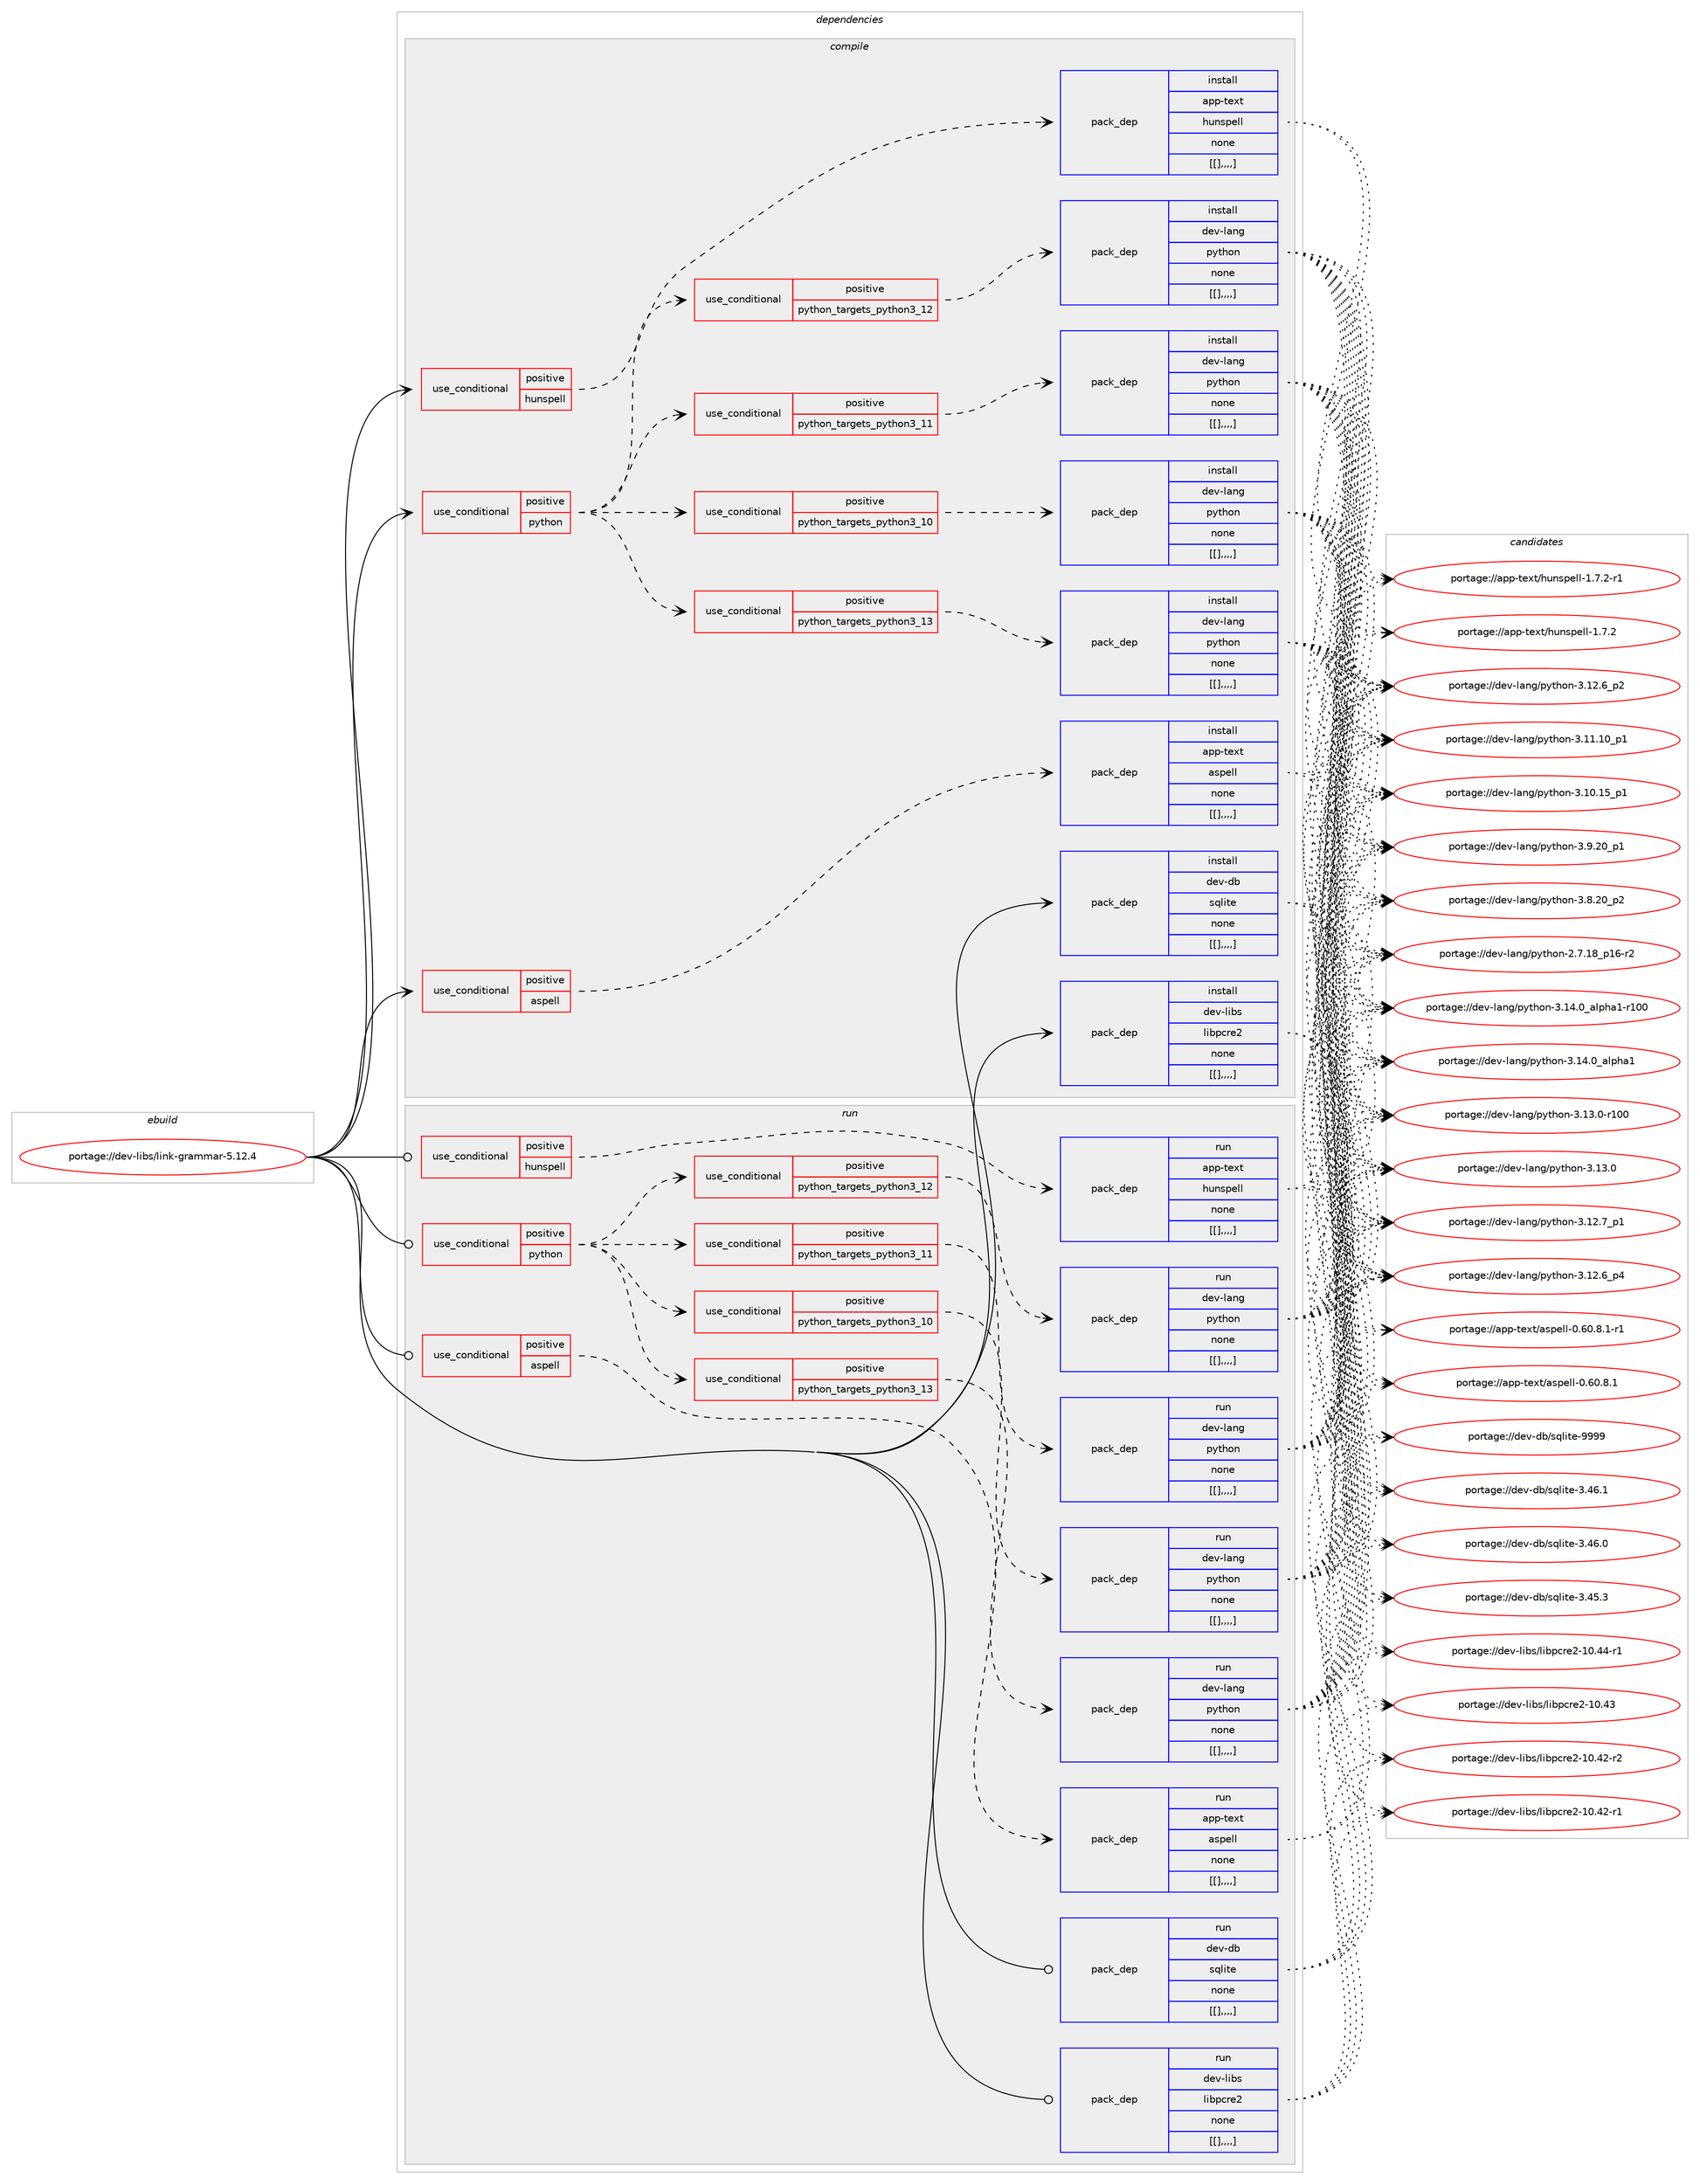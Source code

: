 digraph prolog {

# *************
# Graph options
# *************

newrank=true;
concentrate=true;
compound=true;
graph [rankdir=LR,fontname=Helvetica,fontsize=10,ranksep=1.5];#, ranksep=2.5, nodesep=0.2];
edge  [arrowhead=vee];
node  [fontname=Helvetica,fontsize=10];

# **********
# The ebuild
# **********

subgraph cluster_leftcol {
color=gray;
label=<<i>ebuild</i>>;
id [label="portage://dev-libs/link-grammar-5.12.4", color=red, width=4, href="../dev-libs/link-grammar-5.12.4.svg"];
}

# ****************
# The dependencies
# ****************

subgraph cluster_midcol {
color=gray;
label=<<i>dependencies</i>>;
subgraph cluster_compile {
fillcolor="#eeeeee";
style=filled;
label=<<i>compile</i>>;
subgraph cond29255 {
dependency115906 [label=<<TABLE BORDER="0" CELLBORDER="1" CELLSPACING="0" CELLPADDING="4"><TR><TD ROWSPAN="3" CELLPADDING="10">use_conditional</TD></TR><TR><TD>positive</TD></TR><TR><TD>aspell</TD></TR></TABLE>>, shape=none, color=red];
subgraph pack85392 {
dependency115942 [label=<<TABLE BORDER="0" CELLBORDER="1" CELLSPACING="0" CELLPADDING="4" WIDTH="220"><TR><TD ROWSPAN="6" CELLPADDING="30">pack_dep</TD></TR><TR><TD WIDTH="110">install</TD></TR><TR><TD>app-text</TD></TR><TR><TD>aspell</TD></TR><TR><TD>none</TD></TR><TR><TD>[[],,,,]</TD></TR></TABLE>>, shape=none, color=blue];
}
dependency115906:e -> dependency115942:w [weight=20,style="dashed",arrowhead="vee"];
}
id:e -> dependency115906:w [weight=20,style="solid",arrowhead="vee"];
subgraph cond29277 {
dependency115954 [label=<<TABLE BORDER="0" CELLBORDER="1" CELLSPACING="0" CELLPADDING="4"><TR><TD ROWSPAN="3" CELLPADDING="10">use_conditional</TD></TR><TR><TD>positive</TD></TR><TR><TD>hunspell</TD></TR></TABLE>>, shape=none, color=red];
subgraph pack85429 {
dependency116024 [label=<<TABLE BORDER="0" CELLBORDER="1" CELLSPACING="0" CELLPADDING="4" WIDTH="220"><TR><TD ROWSPAN="6" CELLPADDING="30">pack_dep</TD></TR><TR><TD WIDTH="110">install</TD></TR><TR><TD>app-text</TD></TR><TR><TD>hunspell</TD></TR><TR><TD>none</TD></TR><TR><TD>[[],,,,]</TD></TR></TABLE>>, shape=none, color=blue];
}
dependency115954:e -> dependency116024:w [weight=20,style="dashed",arrowhead="vee"];
}
id:e -> dependency115954:w [weight=20,style="solid",arrowhead="vee"];
subgraph cond29308 {
dependency116031 [label=<<TABLE BORDER="0" CELLBORDER="1" CELLSPACING="0" CELLPADDING="4"><TR><TD ROWSPAN="3" CELLPADDING="10">use_conditional</TD></TR><TR><TD>positive</TD></TR><TR><TD>python</TD></TR></TABLE>>, shape=none, color=red];
subgraph cond29316 {
dependency116060 [label=<<TABLE BORDER="0" CELLBORDER="1" CELLSPACING="0" CELLPADDING="4"><TR><TD ROWSPAN="3" CELLPADDING="10">use_conditional</TD></TR><TR><TD>positive</TD></TR><TR><TD>python_targets_python3_10</TD></TR></TABLE>>, shape=none, color=red];
subgraph pack85477 {
dependency116073 [label=<<TABLE BORDER="0" CELLBORDER="1" CELLSPACING="0" CELLPADDING="4" WIDTH="220"><TR><TD ROWSPAN="6" CELLPADDING="30">pack_dep</TD></TR><TR><TD WIDTH="110">install</TD></TR><TR><TD>dev-lang</TD></TR><TR><TD>python</TD></TR><TR><TD>none</TD></TR><TR><TD>[[],,,,]</TD></TR></TABLE>>, shape=none, color=blue];
}
dependency116060:e -> dependency116073:w [weight=20,style="dashed",arrowhead="vee"];
}
dependency116031:e -> dependency116060:w [weight=20,style="dashed",arrowhead="vee"];
subgraph cond29333 {
dependency116078 [label=<<TABLE BORDER="0" CELLBORDER="1" CELLSPACING="0" CELLPADDING="4"><TR><TD ROWSPAN="3" CELLPADDING="10">use_conditional</TD></TR><TR><TD>positive</TD></TR><TR><TD>python_targets_python3_11</TD></TR></TABLE>>, shape=none, color=red];
subgraph pack85487 {
dependency116085 [label=<<TABLE BORDER="0" CELLBORDER="1" CELLSPACING="0" CELLPADDING="4" WIDTH="220"><TR><TD ROWSPAN="6" CELLPADDING="30">pack_dep</TD></TR><TR><TD WIDTH="110">install</TD></TR><TR><TD>dev-lang</TD></TR><TR><TD>python</TD></TR><TR><TD>none</TD></TR><TR><TD>[[],,,,]</TD></TR></TABLE>>, shape=none, color=blue];
}
dependency116078:e -> dependency116085:w [weight=20,style="dashed",arrowhead="vee"];
}
dependency116031:e -> dependency116078:w [weight=20,style="dashed",arrowhead="vee"];
subgraph cond29342 {
dependency116103 [label=<<TABLE BORDER="0" CELLBORDER="1" CELLSPACING="0" CELLPADDING="4"><TR><TD ROWSPAN="3" CELLPADDING="10">use_conditional</TD></TR><TR><TD>positive</TD></TR><TR><TD>python_targets_python3_12</TD></TR></TABLE>>, shape=none, color=red];
subgraph pack85505 {
dependency116164 [label=<<TABLE BORDER="0" CELLBORDER="1" CELLSPACING="0" CELLPADDING="4" WIDTH="220"><TR><TD ROWSPAN="6" CELLPADDING="30">pack_dep</TD></TR><TR><TD WIDTH="110">install</TD></TR><TR><TD>dev-lang</TD></TR><TR><TD>python</TD></TR><TR><TD>none</TD></TR><TR><TD>[[],,,,]</TD></TR></TABLE>>, shape=none, color=blue];
}
dependency116103:e -> dependency116164:w [weight=20,style="dashed",arrowhead="vee"];
}
dependency116031:e -> dependency116103:w [weight=20,style="dashed",arrowhead="vee"];
subgraph cond29377 {
dependency116206 [label=<<TABLE BORDER="0" CELLBORDER="1" CELLSPACING="0" CELLPADDING="4"><TR><TD ROWSPAN="3" CELLPADDING="10">use_conditional</TD></TR><TR><TD>positive</TD></TR><TR><TD>python_targets_python3_13</TD></TR></TABLE>>, shape=none, color=red];
subgraph pack85568 {
dependency116210 [label=<<TABLE BORDER="0" CELLBORDER="1" CELLSPACING="0" CELLPADDING="4" WIDTH="220"><TR><TD ROWSPAN="6" CELLPADDING="30">pack_dep</TD></TR><TR><TD WIDTH="110">install</TD></TR><TR><TD>dev-lang</TD></TR><TR><TD>python</TD></TR><TR><TD>none</TD></TR><TR><TD>[[],,,,]</TD></TR></TABLE>>, shape=none, color=blue];
}
dependency116206:e -> dependency116210:w [weight=20,style="dashed",arrowhead="vee"];
}
dependency116031:e -> dependency116206:w [weight=20,style="dashed",arrowhead="vee"];
}
id:e -> dependency116031:w [weight=20,style="solid",arrowhead="vee"];
subgraph pack85573 {
dependency116233 [label=<<TABLE BORDER="0" CELLBORDER="1" CELLSPACING="0" CELLPADDING="4" WIDTH="220"><TR><TD ROWSPAN="6" CELLPADDING="30">pack_dep</TD></TR><TR><TD WIDTH="110">install</TD></TR><TR><TD>dev-db</TD></TR><TR><TD>sqlite</TD></TR><TR><TD>none</TD></TR><TR><TD>[[],,,,]</TD></TR></TABLE>>, shape=none, color=blue];
}
id:e -> dependency116233:w [weight=20,style="solid",arrowhead="vee"];
subgraph pack85586 {
dependency116254 [label=<<TABLE BORDER="0" CELLBORDER="1" CELLSPACING="0" CELLPADDING="4" WIDTH="220"><TR><TD ROWSPAN="6" CELLPADDING="30">pack_dep</TD></TR><TR><TD WIDTH="110">install</TD></TR><TR><TD>dev-libs</TD></TR><TR><TD>libpcre2</TD></TR><TR><TD>none</TD></TR><TR><TD>[[],,,,]</TD></TR></TABLE>>, shape=none, color=blue];
}
id:e -> dependency116254:w [weight=20,style="solid",arrowhead="vee"];
}
subgraph cluster_compileandrun {
fillcolor="#eeeeee";
style=filled;
label=<<i>compile and run</i>>;
}
subgraph cluster_run {
fillcolor="#eeeeee";
style=filled;
label=<<i>run</i>>;
subgraph cond29409 {
dependency116290 [label=<<TABLE BORDER="0" CELLBORDER="1" CELLSPACING="0" CELLPADDING="4"><TR><TD ROWSPAN="3" CELLPADDING="10">use_conditional</TD></TR><TR><TD>positive</TD></TR><TR><TD>aspell</TD></TR></TABLE>>, shape=none, color=red];
subgraph pack85629 {
dependency116310 [label=<<TABLE BORDER="0" CELLBORDER="1" CELLSPACING="0" CELLPADDING="4" WIDTH="220"><TR><TD ROWSPAN="6" CELLPADDING="30">pack_dep</TD></TR><TR><TD WIDTH="110">run</TD></TR><TR><TD>app-text</TD></TR><TR><TD>aspell</TD></TR><TR><TD>none</TD></TR><TR><TD>[[],,,,]</TD></TR></TABLE>>, shape=none, color=blue];
}
dependency116290:e -> dependency116310:w [weight=20,style="dashed",arrowhead="vee"];
}
id:e -> dependency116290:w [weight=20,style="solid",arrowhead="odot"];
subgraph cond29440 {
dependency116422 [label=<<TABLE BORDER="0" CELLBORDER="1" CELLSPACING="0" CELLPADDING="4"><TR><TD ROWSPAN="3" CELLPADDING="10">use_conditional</TD></TR><TR><TD>positive</TD></TR><TR><TD>hunspell</TD></TR></TABLE>>, shape=none, color=red];
subgraph pack85724 {
dependency116466 [label=<<TABLE BORDER="0" CELLBORDER="1" CELLSPACING="0" CELLPADDING="4" WIDTH="220"><TR><TD ROWSPAN="6" CELLPADDING="30">pack_dep</TD></TR><TR><TD WIDTH="110">run</TD></TR><TR><TD>app-text</TD></TR><TR><TD>hunspell</TD></TR><TR><TD>none</TD></TR><TR><TD>[[],,,,]</TD></TR></TABLE>>, shape=none, color=blue];
}
dependency116422:e -> dependency116466:w [weight=20,style="dashed",arrowhead="vee"];
}
id:e -> dependency116422:w [weight=20,style="solid",arrowhead="odot"];
subgraph cond29488 {
dependency116517 [label=<<TABLE BORDER="0" CELLBORDER="1" CELLSPACING="0" CELLPADDING="4"><TR><TD ROWSPAN="3" CELLPADDING="10">use_conditional</TD></TR><TR><TD>positive</TD></TR><TR><TD>python</TD></TR></TABLE>>, shape=none, color=red];
subgraph cond29503 {
dependency116534 [label=<<TABLE BORDER="0" CELLBORDER="1" CELLSPACING="0" CELLPADDING="4"><TR><TD ROWSPAN="3" CELLPADDING="10">use_conditional</TD></TR><TR><TD>positive</TD></TR><TR><TD>python_targets_python3_10</TD></TR></TABLE>>, shape=none, color=red];
subgraph pack85769 {
dependency116540 [label=<<TABLE BORDER="0" CELLBORDER="1" CELLSPACING="0" CELLPADDING="4" WIDTH="220"><TR><TD ROWSPAN="6" CELLPADDING="30">pack_dep</TD></TR><TR><TD WIDTH="110">run</TD></TR><TR><TD>dev-lang</TD></TR><TR><TD>python</TD></TR><TR><TD>none</TD></TR><TR><TD>[[],,,,]</TD></TR></TABLE>>, shape=none, color=blue];
}
dependency116534:e -> dependency116540:w [weight=20,style="dashed",arrowhead="vee"];
}
dependency116517:e -> dependency116534:w [weight=20,style="dashed",arrowhead="vee"];
subgraph cond29522 {
dependency116594 [label=<<TABLE BORDER="0" CELLBORDER="1" CELLSPACING="0" CELLPADDING="4"><TR><TD ROWSPAN="3" CELLPADDING="10">use_conditional</TD></TR><TR><TD>positive</TD></TR><TR><TD>python_targets_python3_11</TD></TR></TABLE>>, shape=none, color=red];
subgraph pack85807 {
dependency116620 [label=<<TABLE BORDER="0" CELLBORDER="1" CELLSPACING="0" CELLPADDING="4" WIDTH="220"><TR><TD ROWSPAN="6" CELLPADDING="30">pack_dep</TD></TR><TR><TD WIDTH="110">run</TD></TR><TR><TD>dev-lang</TD></TR><TR><TD>python</TD></TR><TR><TD>none</TD></TR><TR><TD>[[],,,,]</TD></TR></TABLE>>, shape=none, color=blue];
}
dependency116594:e -> dependency116620:w [weight=20,style="dashed",arrowhead="vee"];
}
dependency116517:e -> dependency116594:w [weight=20,style="dashed",arrowhead="vee"];
subgraph cond29545 {
dependency116669 [label=<<TABLE BORDER="0" CELLBORDER="1" CELLSPACING="0" CELLPADDING="4"><TR><TD ROWSPAN="3" CELLPADDING="10">use_conditional</TD></TR><TR><TD>positive</TD></TR><TR><TD>python_targets_python3_12</TD></TR></TABLE>>, shape=none, color=red];
subgraph pack85863 {
dependency116699 [label=<<TABLE BORDER="0" CELLBORDER="1" CELLSPACING="0" CELLPADDING="4" WIDTH="220"><TR><TD ROWSPAN="6" CELLPADDING="30">pack_dep</TD></TR><TR><TD WIDTH="110">run</TD></TR><TR><TD>dev-lang</TD></TR><TR><TD>python</TD></TR><TR><TD>none</TD></TR><TR><TD>[[],,,,]</TD></TR></TABLE>>, shape=none, color=blue];
}
dependency116669:e -> dependency116699:w [weight=20,style="dashed",arrowhead="vee"];
}
dependency116517:e -> dependency116669:w [weight=20,style="dashed",arrowhead="vee"];
subgraph cond29574 {
dependency116721 [label=<<TABLE BORDER="0" CELLBORDER="1" CELLSPACING="0" CELLPADDING="4"><TR><TD ROWSPAN="3" CELLPADDING="10">use_conditional</TD></TR><TR><TD>positive</TD></TR><TR><TD>python_targets_python3_13</TD></TR></TABLE>>, shape=none, color=red];
subgraph pack85898 {
dependency116751 [label=<<TABLE BORDER="0" CELLBORDER="1" CELLSPACING="0" CELLPADDING="4" WIDTH="220"><TR><TD ROWSPAN="6" CELLPADDING="30">pack_dep</TD></TR><TR><TD WIDTH="110">run</TD></TR><TR><TD>dev-lang</TD></TR><TR><TD>python</TD></TR><TR><TD>none</TD></TR><TR><TD>[[],,,,]</TD></TR></TABLE>>, shape=none, color=blue];
}
dependency116721:e -> dependency116751:w [weight=20,style="dashed",arrowhead="vee"];
}
dependency116517:e -> dependency116721:w [weight=20,style="dashed",arrowhead="vee"];
}
id:e -> dependency116517:w [weight=20,style="solid",arrowhead="odot"];
subgraph pack85934 {
dependency116807 [label=<<TABLE BORDER="0" CELLBORDER="1" CELLSPACING="0" CELLPADDING="4" WIDTH="220"><TR><TD ROWSPAN="6" CELLPADDING="30">pack_dep</TD></TR><TR><TD WIDTH="110">run</TD></TR><TR><TD>dev-db</TD></TR><TR><TD>sqlite</TD></TR><TR><TD>none</TD></TR><TR><TD>[[],,,,]</TD></TR></TABLE>>, shape=none, color=blue];
}
id:e -> dependency116807:w [weight=20,style="solid",arrowhead="odot"];
subgraph pack85964 {
dependency116841 [label=<<TABLE BORDER="0" CELLBORDER="1" CELLSPACING="0" CELLPADDING="4" WIDTH="220"><TR><TD ROWSPAN="6" CELLPADDING="30">pack_dep</TD></TR><TR><TD WIDTH="110">run</TD></TR><TR><TD>dev-libs</TD></TR><TR><TD>libpcre2</TD></TR><TR><TD>none</TD></TR><TR><TD>[[],,,,]</TD></TR></TABLE>>, shape=none, color=blue];
}
id:e -> dependency116841:w [weight=20,style="solid",arrowhead="odot"];
}
}

# **************
# The candidates
# **************

subgraph cluster_choices {
rank=same;
color=gray;
label=<<i>candidates</i>>;

subgraph choice85486 {
color=black;
nodesep=1;
choice971121124511610112011647971151121011081084548465448465646494511449 [label="portage://app-text/aspell-0.60.8.1-r1", color=red, width=4,href="../app-text/aspell-0.60.8.1-r1.svg"];
choice97112112451161011201164797115112101108108454846544846564649 [label="portage://app-text/aspell-0.60.8.1", color=red, width=4,href="../app-text/aspell-0.60.8.1.svg"];
dependency115942:e -> choice971121124511610112011647971151121011081084548465448465646494511449:w [style=dotted,weight="100"];
dependency115942:e -> choice97112112451161011201164797115112101108108454846544846564649:w [style=dotted,weight="100"];
}
subgraph choice85487 {
color=black;
nodesep=1;
choice9711211245116101120116471041171101151121011081084549465546504511449 [label="portage://app-text/hunspell-1.7.2-r1", color=red, width=4,href="../app-text/hunspell-1.7.2-r1.svg"];
choice971121124511610112011647104117110115112101108108454946554650 [label="portage://app-text/hunspell-1.7.2", color=red, width=4,href="../app-text/hunspell-1.7.2.svg"];
dependency116024:e -> choice9711211245116101120116471041171101151121011081084549465546504511449:w [style=dotted,weight="100"];
dependency116024:e -> choice971121124511610112011647104117110115112101108108454946554650:w [style=dotted,weight="100"];
}
subgraph choice85490 {
color=black;
nodesep=1;
choice100101118451089711010347112121116104111110455146495246489597108112104974945114494848 [label="portage://dev-lang/python-3.14.0_alpha1-r100", color=red, width=4,href="../dev-lang/python-3.14.0_alpha1-r100.svg"];
choice1001011184510897110103471121211161041111104551464952464895971081121049749 [label="portage://dev-lang/python-3.14.0_alpha1", color=red, width=4,href="../dev-lang/python-3.14.0_alpha1.svg"];
choice1001011184510897110103471121211161041111104551464951464845114494848 [label="portage://dev-lang/python-3.13.0-r100", color=red, width=4,href="../dev-lang/python-3.13.0-r100.svg"];
choice10010111845108971101034711212111610411111045514649514648 [label="portage://dev-lang/python-3.13.0", color=red, width=4,href="../dev-lang/python-3.13.0.svg"];
choice100101118451089711010347112121116104111110455146495046559511249 [label="portage://dev-lang/python-3.12.7_p1", color=red, width=4,href="../dev-lang/python-3.12.7_p1.svg"];
choice100101118451089711010347112121116104111110455146495046549511252 [label="portage://dev-lang/python-3.12.6_p4", color=red, width=4,href="../dev-lang/python-3.12.6_p4.svg"];
choice100101118451089711010347112121116104111110455146495046549511250 [label="portage://dev-lang/python-3.12.6_p2", color=red, width=4,href="../dev-lang/python-3.12.6_p2.svg"];
choice10010111845108971101034711212111610411111045514649494649489511249 [label="portage://dev-lang/python-3.11.10_p1", color=red, width=4,href="../dev-lang/python-3.11.10_p1.svg"];
choice10010111845108971101034711212111610411111045514649484649539511249 [label="portage://dev-lang/python-3.10.15_p1", color=red, width=4,href="../dev-lang/python-3.10.15_p1.svg"];
choice100101118451089711010347112121116104111110455146574650489511249 [label="portage://dev-lang/python-3.9.20_p1", color=red, width=4,href="../dev-lang/python-3.9.20_p1.svg"];
choice100101118451089711010347112121116104111110455146564650489511250 [label="portage://dev-lang/python-3.8.20_p2", color=red, width=4,href="../dev-lang/python-3.8.20_p2.svg"];
choice100101118451089711010347112121116104111110455046554649569511249544511450 [label="portage://dev-lang/python-2.7.18_p16-r2", color=red, width=4,href="../dev-lang/python-2.7.18_p16-r2.svg"];
dependency116073:e -> choice100101118451089711010347112121116104111110455146495246489597108112104974945114494848:w [style=dotted,weight="100"];
dependency116073:e -> choice1001011184510897110103471121211161041111104551464952464895971081121049749:w [style=dotted,weight="100"];
dependency116073:e -> choice1001011184510897110103471121211161041111104551464951464845114494848:w [style=dotted,weight="100"];
dependency116073:e -> choice10010111845108971101034711212111610411111045514649514648:w [style=dotted,weight="100"];
dependency116073:e -> choice100101118451089711010347112121116104111110455146495046559511249:w [style=dotted,weight="100"];
dependency116073:e -> choice100101118451089711010347112121116104111110455146495046549511252:w [style=dotted,weight="100"];
dependency116073:e -> choice100101118451089711010347112121116104111110455146495046549511250:w [style=dotted,weight="100"];
dependency116073:e -> choice10010111845108971101034711212111610411111045514649494649489511249:w [style=dotted,weight="100"];
dependency116073:e -> choice10010111845108971101034711212111610411111045514649484649539511249:w [style=dotted,weight="100"];
dependency116073:e -> choice100101118451089711010347112121116104111110455146574650489511249:w [style=dotted,weight="100"];
dependency116073:e -> choice100101118451089711010347112121116104111110455146564650489511250:w [style=dotted,weight="100"];
dependency116073:e -> choice100101118451089711010347112121116104111110455046554649569511249544511450:w [style=dotted,weight="100"];
}
subgraph choice85500 {
color=black;
nodesep=1;
choice100101118451089711010347112121116104111110455146495246489597108112104974945114494848 [label="portage://dev-lang/python-3.14.0_alpha1-r100", color=red, width=4,href="../dev-lang/python-3.14.0_alpha1-r100.svg"];
choice1001011184510897110103471121211161041111104551464952464895971081121049749 [label="portage://dev-lang/python-3.14.0_alpha1", color=red, width=4,href="../dev-lang/python-3.14.0_alpha1.svg"];
choice1001011184510897110103471121211161041111104551464951464845114494848 [label="portage://dev-lang/python-3.13.0-r100", color=red, width=4,href="../dev-lang/python-3.13.0-r100.svg"];
choice10010111845108971101034711212111610411111045514649514648 [label="portage://dev-lang/python-3.13.0", color=red, width=4,href="../dev-lang/python-3.13.0.svg"];
choice100101118451089711010347112121116104111110455146495046559511249 [label="portage://dev-lang/python-3.12.7_p1", color=red, width=4,href="../dev-lang/python-3.12.7_p1.svg"];
choice100101118451089711010347112121116104111110455146495046549511252 [label="portage://dev-lang/python-3.12.6_p4", color=red, width=4,href="../dev-lang/python-3.12.6_p4.svg"];
choice100101118451089711010347112121116104111110455146495046549511250 [label="portage://dev-lang/python-3.12.6_p2", color=red, width=4,href="../dev-lang/python-3.12.6_p2.svg"];
choice10010111845108971101034711212111610411111045514649494649489511249 [label="portage://dev-lang/python-3.11.10_p1", color=red, width=4,href="../dev-lang/python-3.11.10_p1.svg"];
choice10010111845108971101034711212111610411111045514649484649539511249 [label="portage://dev-lang/python-3.10.15_p1", color=red, width=4,href="../dev-lang/python-3.10.15_p1.svg"];
choice100101118451089711010347112121116104111110455146574650489511249 [label="portage://dev-lang/python-3.9.20_p1", color=red, width=4,href="../dev-lang/python-3.9.20_p1.svg"];
choice100101118451089711010347112121116104111110455146564650489511250 [label="portage://dev-lang/python-3.8.20_p2", color=red, width=4,href="../dev-lang/python-3.8.20_p2.svg"];
choice100101118451089711010347112121116104111110455046554649569511249544511450 [label="portage://dev-lang/python-2.7.18_p16-r2", color=red, width=4,href="../dev-lang/python-2.7.18_p16-r2.svg"];
dependency116085:e -> choice100101118451089711010347112121116104111110455146495246489597108112104974945114494848:w [style=dotted,weight="100"];
dependency116085:e -> choice1001011184510897110103471121211161041111104551464952464895971081121049749:w [style=dotted,weight="100"];
dependency116085:e -> choice1001011184510897110103471121211161041111104551464951464845114494848:w [style=dotted,weight="100"];
dependency116085:e -> choice10010111845108971101034711212111610411111045514649514648:w [style=dotted,weight="100"];
dependency116085:e -> choice100101118451089711010347112121116104111110455146495046559511249:w [style=dotted,weight="100"];
dependency116085:e -> choice100101118451089711010347112121116104111110455146495046549511252:w [style=dotted,weight="100"];
dependency116085:e -> choice100101118451089711010347112121116104111110455146495046549511250:w [style=dotted,weight="100"];
dependency116085:e -> choice10010111845108971101034711212111610411111045514649494649489511249:w [style=dotted,weight="100"];
dependency116085:e -> choice10010111845108971101034711212111610411111045514649484649539511249:w [style=dotted,weight="100"];
dependency116085:e -> choice100101118451089711010347112121116104111110455146574650489511249:w [style=dotted,weight="100"];
dependency116085:e -> choice100101118451089711010347112121116104111110455146564650489511250:w [style=dotted,weight="100"];
dependency116085:e -> choice100101118451089711010347112121116104111110455046554649569511249544511450:w [style=dotted,weight="100"];
}
subgraph choice85527 {
color=black;
nodesep=1;
choice100101118451089711010347112121116104111110455146495246489597108112104974945114494848 [label="portage://dev-lang/python-3.14.0_alpha1-r100", color=red, width=4,href="../dev-lang/python-3.14.0_alpha1-r100.svg"];
choice1001011184510897110103471121211161041111104551464952464895971081121049749 [label="portage://dev-lang/python-3.14.0_alpha1", color=red, width=4,href="../dev-lang/python-3.14.0_alpha1.svg"];
choice1001011184510897110103471121211161041111104551464951464845114494848 [label="portage://dev-lang/python-3.13.0-r100", color=red, width=4,href="../dev-lang/python-3.13.0-r100.svg"];
choice10010111845108971101034711212111610411111045514649514648 [label="portage://dev-lang/python-3.13.0", color=red, width=4,href="../dev-lang/python-3.13.0.svg"];
choice100101118451089711010347112121116104111110455146495046559511249 [label="portage://dev-lang/python-3.12.7_p1", color=red, width=4,href="../dev-lang/python-3.12.7_p1.svg"];
choice100101118451089711010347112121116104111110455146495046549511252 [label="portage://dev-lang/python-3.12.6_p4", color=red, width=4,href="../dev-lang/python-3.12.6_p4.svg"];
choice100101118451089711010347112121116104111110455146495046549511250 [label="portage://dev-lang/python-3.12.6_p2", color=red, width=4,href="../dev-lang/python-3.12.6_p2.svg"];
choice10010111845108971101034711212111610411111045514649494649489511249 [label="portage://dev-lang/python-3.11.10_p1", color=red, width=4,href="../dev-lang/python-3.11.10_p1.svg"];
choice10010111845108971101034711212111610411111045514649484649539511249 [label="portage://dev-lang/python-3.10.15_p1", color=red, width=4,href="../dev-lang/python-3.10.15_p1.svg"];
choice100101118451089711010347112121116104111110455146574650489511249 [label="portage://dev-lang/python-3.9.20_p1", color=red, width=4,href="../dev-lang/python-3.9.20_p1.svg"];
choice100101118451089711010347112121116104111110455146564650489511250 [label="portage://dev-lang/python-3.8.20_p2", color=red, width=4,href="../dev-lang/python-3.8.20_p2.svg"];
choice100101118451089711010347112121116104111110455046554649569511249544511450 [label="portage://dev-lang/python-2.7.18_p16-r2", color=red, width=4,href="../dev-lang/python-2.7.18_p16-r2.svg"];
dependency116164:e -> choice100101118451089711010347112121116104111110455146495246489597108112104974945114494848:w [style=dotted,weight="100"];
dependency116164:e -> choice1001011184510897110103471121211161041111104551464952464895971081121049749:w [style=dotted,weight="100"];
dependency116164:e -> choice1001011184510897110103471121211161041111104551464951464845114494848:w [style=dotted,weight="100"];
dependency116164:e -> choice10010111845108971101034711212111610411111045514649514648:w [style=dotted,weight="100"];
dependency116164:e -> choice100101118451089711010347112121116104111110455146495046559511249:w [style=dotted,weight="100"];
dependency116164:e -> choice100101118451089711010347112121116104111110455146495046549511252:w [style=dotted,weight="100"];
dependency116164:e -> choice100101118451089711010347112121116104111110455146495046549511250:w [style=dotted,weight="100"];
dependency116164:e -> choice10010111845108971101034711212111610411111045514649494649489511249:w [style=dotted,weight="100"];
dependency116164:e -> choice10010111845108971101034711212111610411111045514649484649539511249:w [style=dotted,weight="100"];
dependency116164:e -> choice100101118451089711010347112121116104111110455146574650489511249:w [style=dotted,weight="100"];
dependency116164:e -> choice100101118451089711010347112121116104111110455146564650489511250:w [style=dotted,weight="100"];
dependency116164:e -> choice100101118451089711010347112121116104111110455046554649569511249544511450:w [style=dotted,weight="100"];
}
subgraph choice85561 {
color=black;
nodesep=1;
choice100101118451089711010347112121116104111110455146495246489597108112104974945114494848 [label="portage://dev-lang/python-3.14.0_alpha1-r100", color=red, width=4,href="../dev-lang/python-3.14.0_alpha1-r100.svg"];
choice1001011184510897110103471121211161041111104551464952464895971081121049749 [label="portage://dev-lang/python-3.14.0_alpha1", color=red, width=4,href="../dev-lang/python-3.14.0_alpha1.svg"];
choice1001011184510897110103471121211161041111104551464951464845114494848 [label="portage://dev-lang/python-3.13.0-r100", color=red, width=4,href="../dev-lang/python-3.13.0-r100.svg"];
choice10010111845108971101034711212111610411111045514649514648 [label="portage://dev-lang/python-3.13.0", color=red, width=4,href="../dev-lang/python-3.13.0.svg"];
choice100101118451089711010347112121116104111110455146495046559511249 [label="portage://dev-lang/python-3.12.7_p1", color=red, width=4,href="../dev-lang/python-3.12.7_p1.svg"];
choice100101118451089711010347112121116104111110455146495046549511252 [label="portage://dev-lang/python-3.12.6_p4", color=red, width=4,href="../dev-lang/python-3.12.6_p4.svg"];
choice100101118451089711010347112121116104111110455146495046549511250 [label="portage://dev-lang/python-3.12.6_p2", color=red, width=4,href="../dev-lang/python-3.12.6_p2.svg"];
choice10010111845108971101034711212111610411111045514649494649489511249 [label="portage://dev-lang/python-3.11.10_p1", color=red, width=4,href="../dev-lang/python-3.11.10_p1.svg"];
choice10010111845108971101034711212111610411111045514649484649539511249 [label="portage://dev-lang/python-3.10.15_p1", color=red, width=4,href="../dev-lang/python-3.10.15_p1.svg"];
choice100101118451089711010347112121116104111110455146574650489511249 [label="portage://dev-lang/python-3.9.20_p1", color=red, width=4,href="../dev-lang/python-3.9.20_p1.svg"];
choice100101118451089711010347112121116104111110455146564650489511250 [label="portage://dev-lang/python-3.8.20_p2", color=red, width=4,href="../dev-lang/python-3.8.20_p2.svg"];
choice100101118451089711010347112121116104111110455046554649569511249544511450 [label="portage://dev-lang/python-2.7.18_p16-r2", color=red, width=4,href="../dev-lang/python-2.7.18_p16-r2.svg"];
dependency116210:e -> choice100101118451089711010347112121116104111110455146495246489597108112104974945114494848:w [style=dotted,weight="100"];
dependency116210:e -> choice1001011184510897110103471121211161041111104551464952464895971081121049749:w [style=dotted,weight="100"];
dependency116210:e -> choice1001011184510897110103471121211161041111104551464951464845114494848:w [style=dotted,weight="100"];
dependency116210:e -> choice10010111845108971101034711212111610411111045514649514648:w [style=dotted,weight="100"];
dependency116210:e -> choice100101118451089711010347112121116104111110455146495046559511249:w [style=dotted,weight="100"];
dependency116210:e -> choice100101118451089711010347112121116104111110455146495046549511252:w [style=dotted,weight="100"];
dependency116210:e -> choice100101118451089711010347112121116104111110455146495046549511250:w [style=dotted,weight="100"];
dependency116210:e -> choice10010111845108971101034711212111610411111045514649494649489511249:w [style=dotted,weight="100"];
dependency116210:e -> choice10010111845108971101034711212111610411111045514649484649539511249:w [style=dotted,weight="100"];
dependency116210:e -> choice100101118451089711010347112121116104111110455146574650489511249:w [style=dotted,weight="100"];
dependency116210:e -> choice100101118451089711010347112121116104111110455146564650489511250:w [style=dotted,weight="100"];
dependency116210:e -> choice100101118451089711010347112121116104111110455046554649569511249544511450:w [style=dotted,weight="100"];
}
subgraph choice85590 {
color=black;
nodesep=1;
choice1001011184510098471151131081051161014557575757 [label="portage://dev-db/sqlite-9999", color=red, width=4,href="../dev-db/sqlite-9999.svg"];
choice10010111845100984711511310810511610145514652544649 [label="portage://dev-db/sqlite-3.46.1", color=red, width=4,href="../dev-db/sqlite-3.46.1.svg"];
choice10010111845100984711511310810511610145514652544648 [label="portage://dev-db/sqlite-3.46.0", color=red, width=4,href="../dev-db/sqlite-3.46.0.svg"];
choice10010111845100984711511310810511610145514652534651 [label="portage://dev-db/sqlite-3.45.3", color=red, width=4,href="../dev-db/sqlite-3.45.3.svg"];
dependency116233:e -> choice1001011184510098471151131081051161014557575757:w [style=dotted,weight="100"];
dependency116233:e -> choice10010111845100984711511310810511610145514652544649:w [style=dotted,weight="100"];
dependency116233:e -> choice10010111845100984711511310810511610145514652544648:w [style=dotted,weight="100"];
dependency116233:e -> choice10010111845100984711511310810511610145514652534651:w [style=dotted,weight="100"];
}
subgraph choice85596 {
color=black;
nodesep=1;
choice1001011184510810598115471081059811299114101504549484652524511449 [label="portage://dev-libs/libpcre2-10.44-r1", color=red, width=4,href="../dev-libs/libpcre2-10.44-r1.svg"];
choice100101118451081059811547108105981129911410150454948465251 [label="portage://dev-libs/libpcre2-10.43", color=red, width=4,href="../dev-libs/libpcre2-10.43.svg"];
choice1001011184510810598115471081059811299114101504549484652504511450 [label="portage://dev-libs/libpcre2-10.42-r2", color=red, width=4,href="../dev-libs/libpcre2-10.42-r2.svg"];
choice1001011184510810598115471081059811299114101504549484652504511449 [label="portage://dev-libs/libpcre2-10.42-r1", color=red, width=4,href="../dev-libs/libpcre2-10.42-r1.svg"];
dependency116254:e -> choice1001011184510810598115471081059811299114101504549484652524511449:w [style=dotted,weight="100"];
dependency116254:e -> choice100101118451081059811547108105981129911410150454948465251:w [style=dotted,weight="100"];
dependency116254:e -> choice1001011184510810598115471081059811299114101504549484652504511450:w [style=dotted,weight="100"];
dependency116254:e -> choice1001011184510810598115471081059811299114101504549484652504511449:w [style=dotted,weight="100"];
}
subgraph choice85601 {
color=black;
nodesep=1;
choice971121124511610112011647971151121011081084548465448465646494511449 [label="portage://app-text/aspell-0.60.8.1-r1", color=red, width=4,href="../app-text/aspell-0.60.8.1-r1.svg"];
choice97112112451161011201164797115112101108108454846544846564649 [label="portage://app-text/aspell-0.60.8.1", color=red, width=4,href="../app-text/aspell-0.60.8.1.svg"];
dependency116310:e -> choice971121124511610112011647971151121011081084548465448465646494511449:w [style=dotted,weight="100"];
dependency116310:e -> choice97112112451161011201164797115112101108108454846544846564649:w [style=dotted,weight="100"];
}
subgraph choice85636 {
color=black;
nodesep=1;
choice9711211245116101120116471041171101151121011081084549465546504511449 [label="portage://app-text/hunspell-1.7.2-r1", color=red, width=4,href="../app-text/hunspell-1.7.2-r1.svg"];
choice971121124511610112011647104117110115112101108108454946554650 [label="portage://app-text/hunspell-1.7.2", color=red, width=4,href="../app-text/hunspell-1.7.2.svg"];
dependency116466:e -> choice9711211245116101120116471041171101151121011081084549465546504511449:w [style=dotted,weight="100"];
dependency116466:e -> choice971121124511610112011647104117110115112101108108454946554650:w [style=dotted,weight="100"];
}
subgraph choice85662 {
color=black;
nodesep=1;
choice100101118451089711010347112121116104111110455146495246489597108112104974945114494848 [label="portage://dev-lang/python-3.14.0_alpha1-r100", color=red, width=4,href="../dev-lang/python-3.14.0_alpha1-r100.svg"];
choice1001011184510897110103471121211161041111104551464952464895971081121049749 [label="portage://dev-lang/python-3.14.0_alpha1", color=red, width=4,href="../dev-lang/python-3.14.0_alpha1.svg"];
choice1001011184510897110103471121211161041111104551464951464845114494848 [label="portage://dev-lang/python-3.13.0-r100", color=red, width=4,href="../dev-lang/python-3.13.0-r100.svg"];
choice10010111845108971101034711212111610411111045514649514648 [label="portage://dev-lang/python-3.13.0", color=red, width=4,href="../dev-lang/python-3.13.0.svg"];
choice100101118451089711010347112121116104111110455146495046559511249 [label="portage://dev-lang/python-3.12.7_p1", color=red, width=4,href="../dev-lang/python-3.12.7_p1.svg"];
choice100101118451089711010347112121116104111110455146495046549511252 [label="portage://dev-lang/python-3.12.6_p4", color=red, width=4,href="../dev-lang/python-3.12.6_p4.svg"];
choice100101118451089711010347112121116104111110455146495046549511250 [label="portage://dev-lang/python-3.12.6_p2", color=red, width=4,href="../dev-lang/python-3.12.6_p2.svg"];
choice10010111845108971101034711212111610411111045514649494649489511249 [label="portage://dev-lang/python-3.11.10_p1", color=red, width=4,href="../dev-lang/python-3.11.10_p1.svg"];
choice10010111845108971101034711212111610411111045514649484649539511249 [label="portage://dev-lang/python-3.10.15_p1", color=red, width=4,href="../dev-lang/python-3.10.15_p1.svg"];
choice100101118451089711010347112121116104111110455146574650489511249 [label="portage://dev-lang/python-3.9.20_p1", color=red, width=4,href="../dev-lang/python-3.9.20_p1.svg"];
choice100101118451089711010347112121116104111110455146564650489511250 [label="portage://dev-lang/python-3.8.20_p2", color=red, width=4,href="../dev-lang/python-3.8.20_p2.svg"];
choice100101118451089711010347112121116104111110455046554649569511249544511450 [label="portage://dev-lang/python-2.7.18_p16-r2", color=red, width=4,href="../dev-lang/python-2.7.18_p16-r2.svg"];
dependency116540:e -> choice100101118451089711010347112121116104111110455146495246489597108112104974945114494848:w [style=dotted,weight="100"];
dependency116540:e -> choice1001011184510897110103471121211161041111104551464952464895971081121049749:w [style=dotted,weight="100"];
dependency116540:e -> choice1001011184510897110103471121211161041111104551464951464845114494848:w [style=dotted,weight="100"];
dependency116540:e -> choice10010111845108971101034711212111610411111045514649514648:w [style=dotted,weight="100"];
dependency116540:e -> choice100101118451089711010347112121116104111110455146495046559511249:w [style=dotted,weight="100"];
dependency116540:e -> choice100101118451089711010347112121116104111110455146495046549511252:w [style=dotted,weight="100"];
dependency116540:e -> choice100101118451089711010347112121116104111110455146495046549511250:w [style=dotted,weight="100"];
dependency116540:e -> choice10010111845108971101034711212111610411111045514649494649489511249:w [style=dotted,weight="100"];
dependency116540:e -> choice10010111845108971101034711212111610411111045514649484649539511249:w [style=dotted,weight="100"];
dependency116540:e -> choice100101118451089711010347112121116104111110455146574650489511249:w [style=dotted,weight="100"];
dependency116540:e -> choice100101118451089711010347112121116104111110455146564650489511250:w [style=dotted,weight="100"];
dependency116540:e -> choice100101118451089711010347112121116104111110455046554649569511249544511450:w [style=dotted,weight="100"];
}
subgraph choice85702 {
color=black;
nodesep=1;
choice100101118451089711010347112121116104111110455146495246489597108112104974945114494848 [label="portage://dev-lang/python-3.14.0_alpha1-r100", color=red, width=4,href="../dev-lang/python-3.14.0_alpha1-r100.svg"];
choice1001011184510897110103471121211161041111104551464952464895971081121049749 [label="portage://dev-lang/python-3.14.0_alpha1", color=red, width=4,href="../dev-lang/python-3.14.0_alpha1.svg"];
choice1001011184510897110103471121211161041111104551464951464845114494848 [label="portage://dev-lang/python-3.13.0-r100", color=red, width=4,href="../dev-lang/python-3.13.0-r100.svg"];
choice10010111845108971101034711212111610411111045514649514648 [label="portage://dev-lang/python-3.13.0", color=red, width=4,href="../dev-lang/python-3.13.0.svg"];
choice100101118451089711010347112121116104111110455146495046559511249 [label="portage://dev-lang/python-3.12.7_p1", color=red, width=4,href="../dev-lang/python-3.12.7_p1.svg"];
choice100101118451089711010347112121116104111110455146495046549511252 [label="portage://dev-lang/python-3.12.6_p4", color=red, width=4,href="../dev-lang/python-3.12.6_p4.svg"];
choice100101118451089711010347112121116104111110455146495046549511250 [label="portage://dev-lang/python-3.12.6_p2", color=red, width=4,href="../dev-lang/python-3.12.6_p2.svg"];
choice10010111845108971101034711212111610411111045514649494649489511249 [label="portage://dev-lang/python-3.11.10_p1", color=red, width=4,href="../dev-lang/python-3.11.10_p1.svg"];
choice10010111845108971101034711212111610411111045514649484649539511249 [label="portage://dev-lang/python-3.10.15_p1", color=red, width=4,href="../dev-lang/python-3.10.15_p1.svg"];
choice100101118451089711010347112121116104111110455146574650489511249 [label="portage://dev-lang/python-3.9.20_p1", color=red, width=4,href="../dev-lang/python-3.9.20_p1.svg"];
choice100101118451089711010347112121116104111110455146564650489511250 [label="portage://dev-lang/python-3.8.20_p2", color=red, width=4,href="../dev-lang/python-3.8.20_p2.svg"];
choice100101118451089711010347112121116104111110455046554649569511249544511450 [label="portage://dev-lang/python-2.7.18_p16-r2", color=red, width=4,href="../dev-lang/python-2.7.18_p16-r2.svg"];
dependency116620:e -> choice100101118451089711010347112121116104111110455146495246489597108112104974945114494848:w [style=dotted,weight="100"];
dependency116620:e -> choice1001011184510897110103471121211161041111104551464952464895971081121049749:w [style=dotted,weight="100"];
dependency116620:e -> choice1001011184510897110103471121211161041111104551464951464845114494848:w [style=dotted,weight="100"];
dependency116620:e -> choice10010111845108971101034711212111610411111045514649514648:w [style=dotted,weight="100"];
dependency116620:e -> choice100101118451089711010347112121116104111110455146495046559511249:w [style=dotted,weight="100"];
dependency116620:e -> choice100101118451089711010347112121116104111110455146495046549511252:w [style=dotted,weight="100"];
dependency116620:e -> choice100101118451089711010347112121116104111110455146495046549511250:w [style=dotted,weight="100"];
dependency116620:e -> choice10010111845108971101034711212111610411111045514649494649489511249:w [style=dotted,weight="100"];
dependency116620:e -> choice10010111845108971101034711212111610411111045514649484649539511249:w [style=dotted,weight="100"];
dependency116620:e -> choice100101118451089711010347112121116104111110455146574650489511249:w [style=dotted,weight="100"];
dependency116620:e -> choice100101118451089711010347112121116104111110455146564650489511250:w [style=dotted,weight="100"];
dependency116620:e -> choice100101118451089711010347112121116104111110455046554649569511249544511450:w [style=dotted,weight="100"];
}
subgraph choice85749 {
color=black;
nodesep=1;
choice100101118451089711010347112121116104111110455146495246489597108112104974945114494848 [label="portage://dev-lang/python-3.14.0_alpha1-r100", color=red, width=4,href="../dev-lang/python-3.14.0_alpha1-r100.svg"];
choice1001011184510897110103471121211161041111104551464952464895971081121049749 [label="portage://dev-lang/python-3.14.0_alpha1", color=red, width=4,href="../dev-lang/python-3.14.0_alpha1.svg"];
choice1001011184510897110103471121211161041111104551464951464845114494848 [label="portage://dev-lang/python-3.13.0-r100", color=red, width=4,href="../dev-lang/python-3.13.0-r100.svg"];
choice10010111845108971101034711212111610411111045514649514648 [label="portage://dev-lang/python-3.13.0", color=red, width=4,href="../dev-lang/python-3.13.0.svg"];
choice100101118451089711010347112121116104111110455146495046559511249 [label="portage://dev-lang/python-3.12.7_p1", color=red, width=4,href="../dev-lang/python-3.12.7_p1.svg"];
choice100101118451089711010347112121116104111110455146495046549511252 [label="portage://dev-lang/python-3.12.6_p4", color=red, width=4,href="../dev-lang/python-3.12.6_p4.svg"];
choice100101118451089711010347112121116104111110455146495046549511250 [label="portage://dev-lang/python-3.12.6_p2", color=red, width=4,href="../dev-lang/python-3.12.6_p2.svg"];
choice10010111845108971101034711212111610411111045514649494649489511249 [label="portage://dev-lang/python-3.11.10_p1", color=red, width=4,href="../dev-lang/python-3.11.10_p1.svg"];
choice10010111845108971101034711212111610411111045514649484649539511249 [label="portage://dev-lang/python-3.10.15_p1", color=red, width=4,href="../dev-lang/python-3.10.15_p1.svg"];
choice100101118451089711010347112121116104111110455146574650489511249 [label="portage://dev-lang/python-3.9.20_p1", color=red, width=4,href="../dev-lang/python-3.9.20_p1.svg"];
choice100101118451089711010347112121116104111110455146564650489511250 [label="portage://dev-lang/python-3.8.20_p2", color=red, width=4,href="../dev-lang/python-3.8.20_p2.svg"];
choice100101118451089711010347112121116104111110455046554649569511249544511450 [label="portage://dev-lang/python-2.7.18_p16-r2", color=red, width=4,href="../dev-lang/python-2.7.18_p16-r2.svg"];
dependency116699:e -> choice100101118451089711010347112121116104111110455146495246489597108112104974945114494848:w [style=dotted,weight="100"];
dependency116699:e -> choice1001011184510897110103471121211161041111104551464952464895971081121049749:w [style=dotted,weight="100"];
dependency116699:e -> choice1001011184510897110103471121211161041111104551464951464845114494848:w [style=dotted,weight="100"];
dependency116699:e -> choice10010111845108971101034711212111610411111045514649514648:w [style=dotted,weight="100"];
dependency116699:e -> choice100101118451089711010347112121116104111110455146495046559511249:w [style=dotted,weight="100"];
dependency116699:e -> choice100101118451089711010347112121116104111110455146495046549511252:w [style=dotted,weight="100"];
dependency116699:e -> choice100101118451089711010347112121116104111110455146495046549511250:w [style=dotted,weight="100"];
dependency116699:e -> choice10010111845108971101034711212111610411111045514649494649489511249:w [style=dotted,weight="100"];
dependency116699:e -> choice10010111845108971101034711212111610411111045514649484649539511249:w [style=dotted,weight="100"];
dependency116699:e -> choice100101118451089711010347112121116104111110455146574650489511249:w [style=dotted,weight="100"];
dependency116699:e -> choice100101118451089711010347112121116104111110455146564650489511250:w [style=dotted,weight="100"];
dependency116699:e -> choice100101118451089711010347112121116104111110455046554649569511249544511450:w [style=dotted,weight="100"];
}
subgraph choice85771 {
color=black;
nodesep=1;
choice100101118451089711010347112121116104111110455146495246489597108112104974945114494848 [label="portage://dev-lang/python-3.14.0_alpha1-r100", color=red, width=4,href="../dev-lang/python-3.14.0_alpha1-r100.svg"];
choice1001011184510897110103471121211161041111104551464952464895971081121049749 [label="portage://dev-lang/python-3.14.0_alpha1", color=red, width=4,href="../dev-lang/python-3.14.0_alpha1.svg"];
choice1001011184510897110103471121211161041111104551464951464845114494848 [label="portage://dev-lang/python-3.13.0-r100", color=red, width=4,href="../dev-lang/python-3.13.0-r100.svg"];
choice10010111845108971101034711212111610411111045514649514648 [label="portage://dev-lang/python-3.13.0", color=red, width=4,href="../dev-lang/python-3.13.0.svg"];
choice100101118451089711010347112121116104111110455146495046559511249 [label="portage://dev-lang/python-3.12.7_p1", color=red, width=4,href="../dev-lang/python-3.12.7_p1.svg"];
choice100101118451089711010347112121116104111110455146495046549511252 [label="portage://dev-lang/python-3.12.6_p4", color=red, width=4,href="../dev-lang/python-3.12.6_p4.svg"];
choice100101118451089711010347112121116104111110455146495046549511250 [label="portage://dev-lang/python-3.12.6_p2", color=red, width=4,href="../dev-lang/python-3.12.6_p2.svg"];
choice10010111845108971101034711212111610411111045514649494649489511249 [label="portage://dev-lang/python-3.11.10_p1", color=red, width=4,href="../dev-lang/python-3.11.10_p1.svg"];
choice10010111845108971101034711212111610411111045514649484649539511249 [label="portage://dev-lang/python-3.10.15_p1", color=red, width=4,href="../dev-lang/python-3.10.15_p1.svg"];
choice100101118451089711010347112121116104111110455146574650489511249 [label="portage://dev-lang/python-3.9.20_p1", color=red, width=4,href="../dev-lang/python-3.9.20_p1.svg"];
choice100101118451089711010347112121116104111110455146564650489511250 [label="portage://dev-lang/python-3.8.20_p2", color=red, width=4,href="../dev-lang/python-3.8.20_p2.svg"];
choice100101118451089711010347112121116104111110455046554649569511249544511450 [label="portage://dev-lang/python-2.7.18_p16-r2", color=red, width=4,href="../dev-lang/python-2.7.18_p16-r2.svg"];
dependency116751:e -> choice100101118451089711010347112121116104111110455146495246489597108112104974945114494848:w [style=dotted,weight="100"];
dependency116751:e -> choice1001011184510897110103471121211161041111104551464952464895971081121049749:w [style=dotted,weight="100"];
dependency116751:e -> choice1001011184510897110103471121211161041111104551464951464845114494848:w [style=dotted,weight="100"];
dependency116751:e -> choice10010111845108971101034711212111610411111045514649514648:w [style=dotted,weight="100"];
dependency116751:e -> choice100101118451089711010347112121116104111110455146495046559511249:w [style=dotted,weight="100"];
dependency116751:e -> choice100101118451089711010347112121116104111110455146495046549511252:w [style=dotted,weight="100"];
dependency116751:e -> choice100101118451089711010347112121116104111110455146495046549511250:w [style=dotted,weight="100"];
dependency116751:e -> choice10010111845108971101034711212111610411111045514649494649489511249:w [style=dotted,weight="100"];
dependency116751:e -> choice10010111845108971101034711212111610411111045514649484649539511249:w [style=dotted,weight="100"];
dependency116751:e -> choice100101118451089711010347112121116104111110455146574650489511249:w [style=dotted,weight="100"];
dependency116751:e -> choice100101118451089711010347112121116104111110455146564650489511250:w [style=dotted,weight="100"];
dependency116751:e -> choice100101118451089711010347112121116104111110455046554649569511249544511450:w [style=dotted,weight="100"];
}
subgraph choice85782 {
color=black;
nodesep=1;
choice1001011184510098471151131081051161014557575757 [label="portage://dev-db/sqlite-9999", color=red, width=4,href="../dev-db/sqlite-9999.svg"];
choice10010111845100984711511310810511610145514652544649 [label="portage://dev-db/sqlite-3.46.1", color=red, width=4,href="../dev-db/sqlite-3.46.1.svg"];
choice10010111845100984711511310810511610145514652544648 [label="portage://dev-db/sqlite-3.46.0", color=red, width=4,href="../dev-db/sqlite-3.46.0.svg"];
choice10010111845100984711511310810511610145514652534651 [label="portage://dev-db/sqlite-3.45.3", color=red, width=4,href="../dev-db/sqlite-3.45.3.svg"];
dependency116807:e -> choice1001011184510098471151131081051161014557575757:w [style=dotted,weight="100"];
dependency116807:e -> choice10010111845100984711511310810511610145514652544649:w [style=dotted,weight="100"];
dependency116807:e -> choice10010111845100984711511310810511610145514652544648:w [style=dotted,weight="100"];
dependency116807:e -> choice10010111845100984711511310810511610145514652534651:w [style=dotted,weight="100"];
}
subgraph choice85784 {
color=black;
nodesep=1;
choice1001011184510810598115471081059811299114101504549484652524511449 [label="portage://dev-libs/libpcre2-10.44-r1", color=red, width=4,href="../dev-libs/libpcre2-10.44-r1.svg"];
choice100101118451081059811547108105981129911410150454948465251 [label="portage://dev-libs/libpcre2-10.43", color=red, width=4,href="../dev-libs/libpcre2-10.43.svg"];
choice1001011184510810598115471081059811299114101504549484652504511450 [label="portage://dev-libs/libpcre2-10.42-r2", color=red, width=4,href="../dev-libs/libpcre2-10.42-r2.svg"];
choice1001011184510810598115471081059811299114101504549484652504511449 [label="portage://dev-libs/libpcre2-10.42-r1", color=red, width=4,href="../dev-libs/libpcre2-10.42-r1.svg"];
dependency116841:e -> choice1001011184510810598115471081059811299114101504549484652524511449:w [style=dotted,weight="100"];
dependency116841:e -> choice100101118451081059811547108105981129911410150454948465251:w [style=dotted,weight="100"];
dependency116841:e -> choice1001011184510810598115471081059811299114101504549484652504511450:w [style=dotted,weight="100"];
dependency116841:e -> choice1001011184510810598115471081059811299114101504549484652504511449:w [style=dotted,weight="100"];
}
}

}
